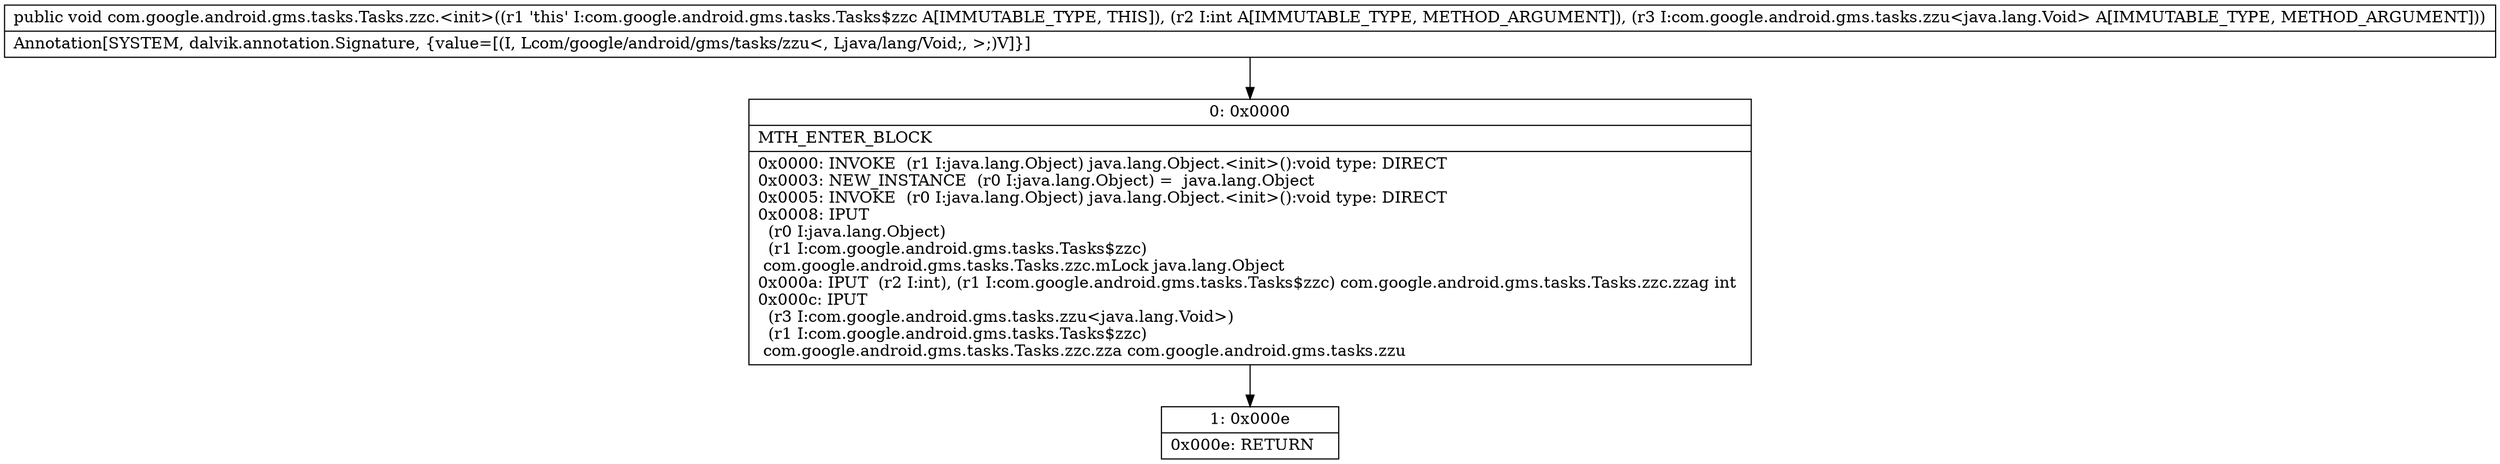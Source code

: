 digraph "CFG forcom.google.android.gms.tasks.Tasks.zzc.\<init\>(ILcom\/google\/android\/gms\/tasks\/zzu;)V" {
Node_0 [shape=record,label="{0\:\ 0x0000|MTH_ENTER_BLOCK\l|0x0000: INVOKE  (r1 I:java.lang.Object) java.lang.Object.\<init\>():void type: DIRECT \l0x0003: NEW_INSTANCE  (r0 I:java.lang.Object) =  java.lang.Object \l0x0005: INVOKE  (r0 I:java.lang.Object) java.lang.Object.\<init\>():void type: DIRECT \l0x0008: IPUT  \l  (r0 I:java.lang.Object)\l  (r1 I:com.google.android.gms.tasks.Tasks$zzc)\l com.google.android.gms.tasks.Tasks.zzc.mLock java.lang.Object \l0x000a: IPUT  (r2 I:int), (r1 I:com.google.android.gms.tasks.Tasks$zzc) com.google.android.gms.tasks.Tasks.zzc.zzag int \l0x000c: IPUT  \l  (r3 I:com.google.android.gms.tasks.zzu\<java.lang.Void\>)\l  (r1 I:com.google.android.gms.tasks.Tasks$zzc)\l com.google.android.gms.tasks.Tasks.zzc.zza com.google.android.gms.tasks.zzu \l}"];
Node_1 [shape=record,label="{1\:\ 0x000e|0x000e: RETURN   \l}"];
MethodNode[shape=record,label="{public void com.google.android.gms.tasks.Tasks.zzc.\<init\>((r1 'this' I:com.google.android.gms.tasks.Tasks$zzc A[IMMUTABLE_TYPE, THIS]), (r2 I:int A[IMMUTABLE_TYPE, METHOD_ARGUMENT]), (r3 I:com.google.android.gms.tasks.zzu\<java.lang.Void\> A[IMMUTABLE_TYPE, METHOD_ARGUMENT]))  | Annotation[SYSTEM, dalvik.annotation.Signature, \{value=[(I, Lcom\/google\/android\/gms\/tasks\/zzu\<, Ljava\/lang\/Void;, \>;)V]\}]\l}"];
MethodNode -> Node_0;
Node_0 -> Node_1;
}

